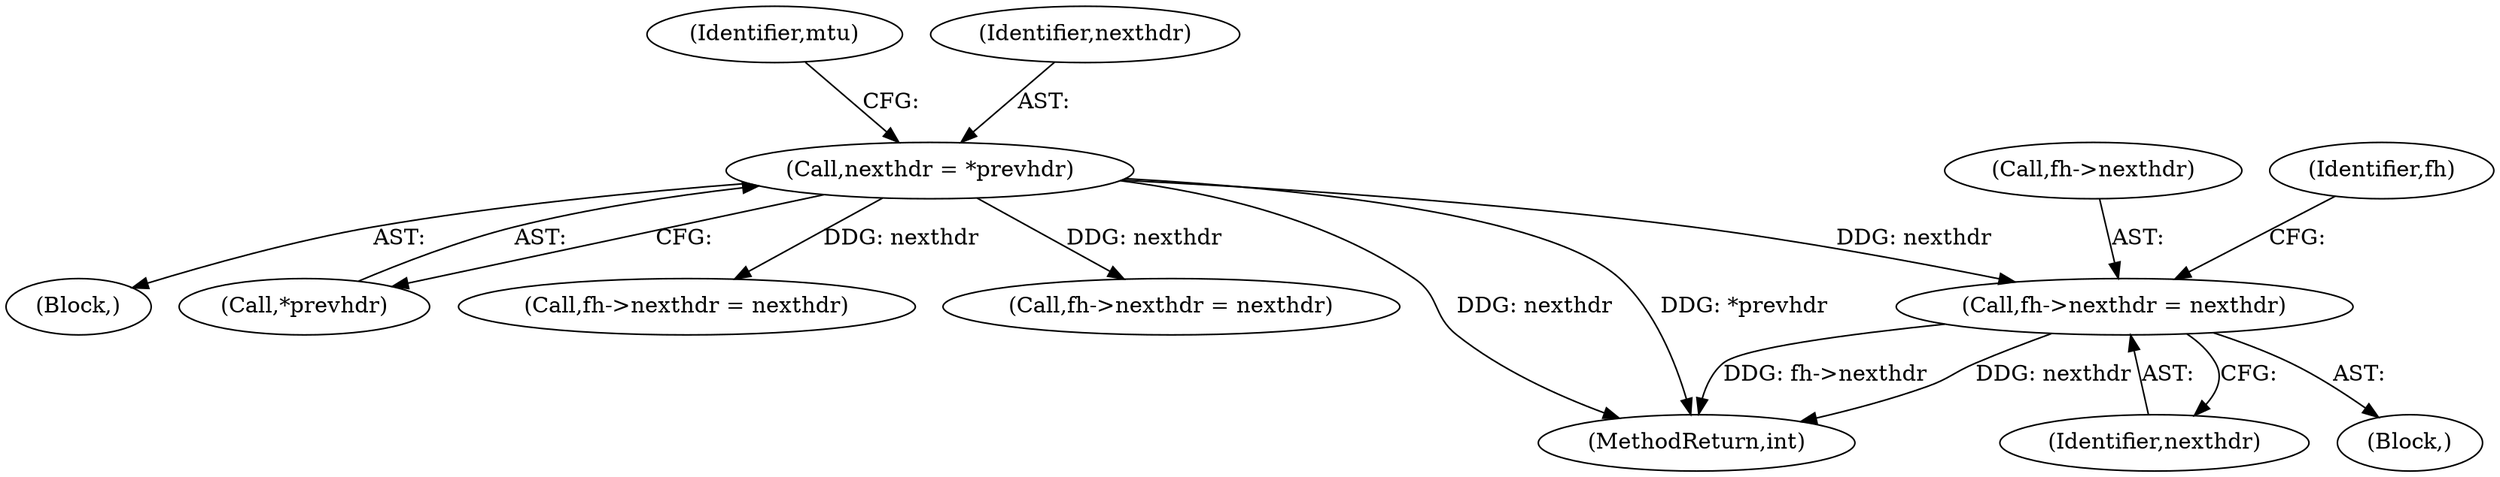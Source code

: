 digraph "0_linux_87c48fa3b4630905f98268dde838ee43626a060c_1@pointer" {
"1000764" [label="(Call,fh->nexthdr = nexthdr)"];
"1000180" [label="(Call,nexthdr = *prevhdr)"];
"1000121" [label="(Block,)"];
"1000870" [label="(MethodReturn,int)"];
"1000180" [label="(Call,nexthdr = *prevhdr)"];
"1000185" [label="(Identifier,mtu)"];
"1000771" [label="(Identifier,fh)"];
"1000182" [label="(Call,*prevhdr)"];
"1000658" [label="(Block,)"];
"1000181" [label="(Identifier,nexthdr)"];
"1000483" [label="(Call,fh->nexthdr = nexthdr)"];
"1000768" [label="(Identifier,nexthdr)"];
"1000765" [label="(Call,fh->nexthdr)"];
"1000764" [label="(Call,fh->nexthdr = nexthdr)"];
"1000390" [label="(Call,fh->nexthdr = nexthdr)"];
"1000764" -> "1000658"  [label="AST: "];
"1000764" -> "1000768"  [label="CFG: "];
"1000765" -> "1000764"  [label="AST: "];
"1000768" -> "1000764"  [label="AST: "];
"1000771" -> "1000764"  [label="CFG: "];
"1000764" -> "1000870"  [label="DDG: fh->nexthdr"];
"1000764" -> "1000870"  [label="DDG: nexthdr"];
"1000180" -> "1000764"  [label="DDG: nexthdr"];
"1000180" -> "1000121"  [label="AST: "];
"1000180" -> "1000182"  [label="CFG: "];
"1000181" -> "1000180"  [label="AST: "];
"1000182" -> "1000180"  [label="AST: "];
"1000185" -> "1000180"  [label="CFG: "];
"1000180" -> "1000870"  [label="DDG: *prevhdr"];
"1000180" -> "1000870"  [label="DDG: nexthdr"];
"1000180" -> "1000390"  [label="DDG: nexthdr"];
"1000180" -> "1000483"  [label="DDG: nexthdr"];
}
